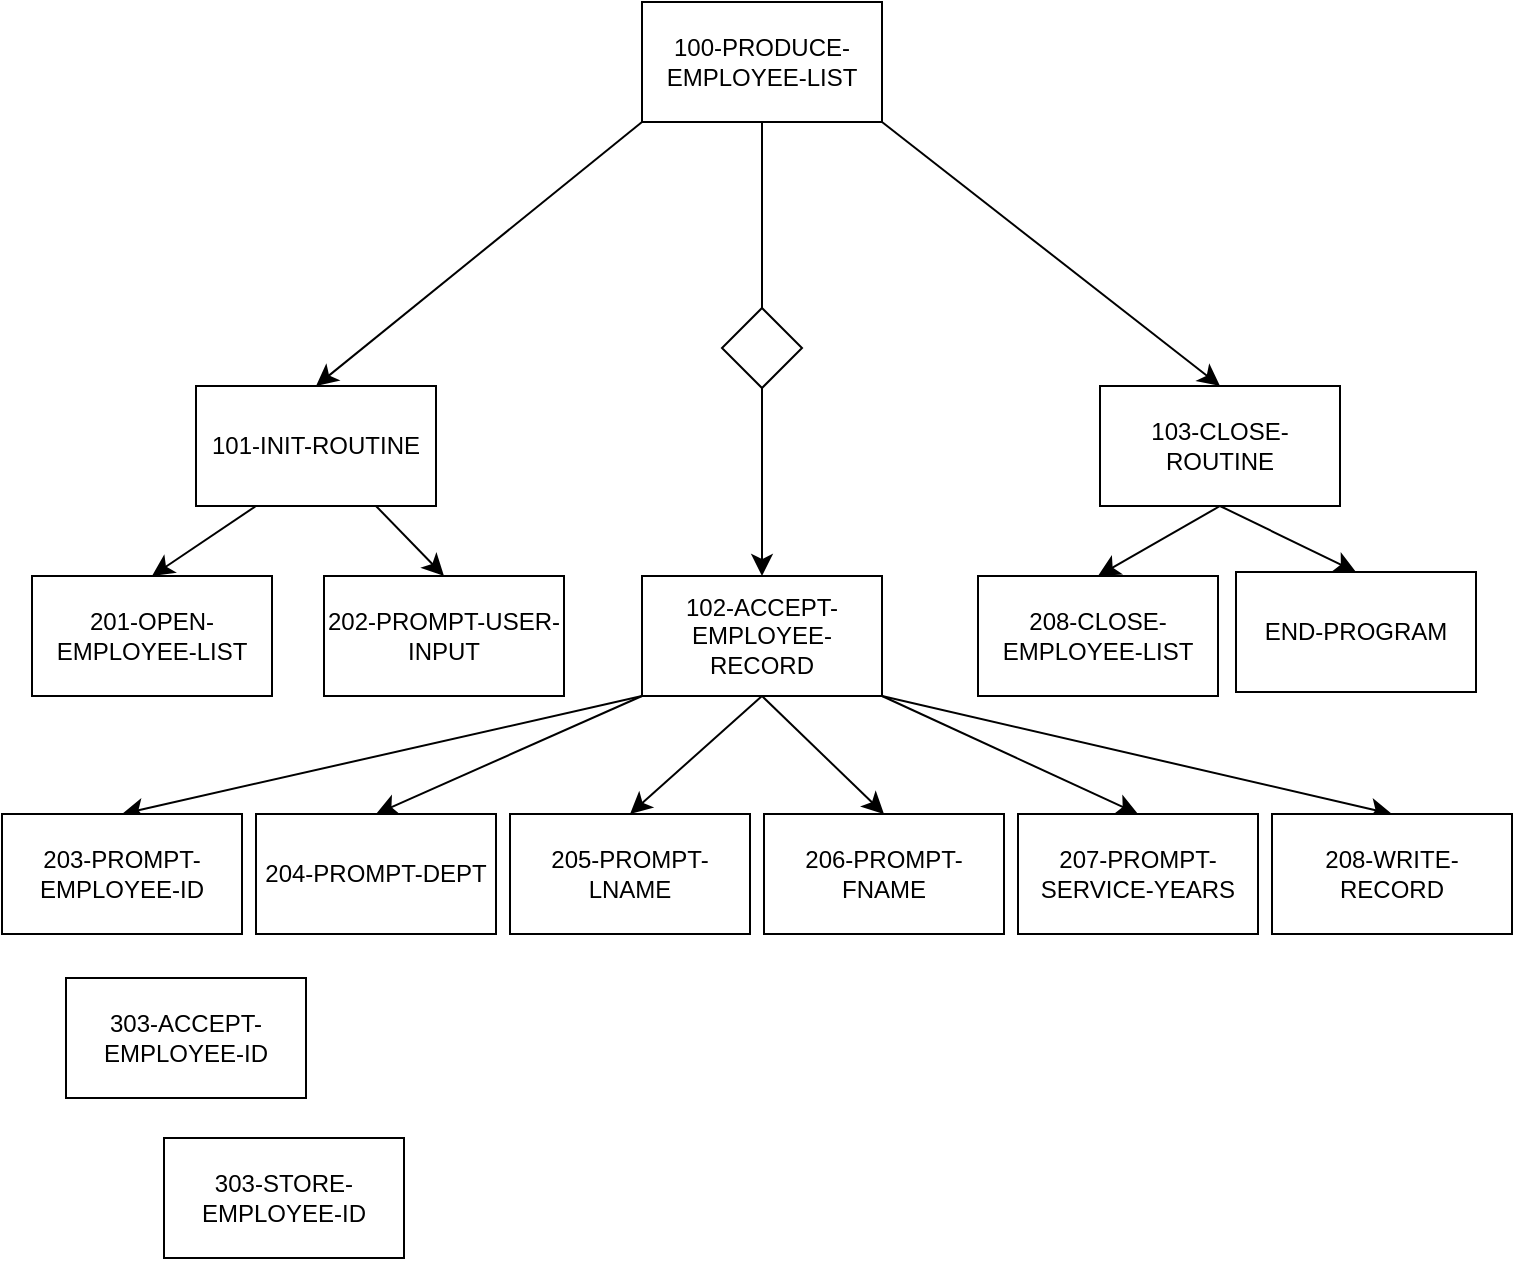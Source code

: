<mxfile version="27.1.4">
  <diagram name="Page-1" id="BujZoUWbbAuTylbUrR1K">
    <mxGraphModel dx="1227" dy="1344" grid="0" gridSize="10" guides="1" tooltips="1" connect="1" arrows="1" fold="1" page="0" pageScale="1" pageWidth="850" pageHeight="1100" math="0" shadow="0">
      <root>
        <mxCell id="0" />
        <mxCell id="1" parent="0" />
        <mxCell id="QD17FKgBwL-icGlesGAo-3" style="edgeStyle=none;curved=1;rounded=0;orthogonalLoop=1;jettySize=auto;html=1;exitX=0;exitY=1;exitDx=0;exitDy=0;fontSize=12;startSize=8;endSize=8;entryX=0.5;entryY=0;entryDx=0;entryDy=0;" edge="1" parent="1" source="6ozQBMaHB9t8dY59FctQ-1" target="6ozQBMaHB9t8dY59FctQ-2">
          <mxGeometry relative="1" as="geometry" />
        </mxCell>
        <mxCell id="QD17FKgBwL-icGlesGAo-4" style="edgeStyle=none;curved=1;rounded=0;orthogonalLoop=1;jettySize=auto;html=1;fontSize=12;startSize=8;endSize=8;exitX=0.5;exitY=1;exitDx=0;exitDy=0;entryX=0.5;entryY=0;entryDx=0;entryDy=0;" edge="1" parent="1" source="6ozQBMaHB9t8dY59FctQ-1" target="6ozQBMaHB9t8dY59FctQ-3">
          <mxGeometry relative="1" as="geometry">
            <mxPoint x="119" y="-138" as="sourcePoint" />
            <mxPoint x="126" y="1" as="targetPoint" />
          </mxGeometry>
        </mxCell>
        <mxCell id="QD17FKgBwL-icGlesGAo-5" style="edgeStyle=none;curved=1;rounded=0;orthogonalLoop=1;jettySize=auto;html=1;exitX=1;exitY=1;exitDx=0;exitDy=0;entryX=0.5;entryY=0;entryDx=0;entryDy=0;fontSize=12;startSize=8;endSize=8;" edge="1" parent="1" source="6ozQBMaHB9t8dY59FctQ-1" target="6ozQBMaHB9t8dY59FctQ-4">
          <mxGeometry relative="1" as="geometry" />
        </mxCell>
        <mxCell id="6ozQBMaHB9t8dY59FctQ-1" value="&lt;div&gt;100-PRODUCE-EMPLOYEE-LIST&lt;/div&gt;" style="rounded=0;whiteSpace=wrap;html=1;" parent="1" vertex="1">
          <mxGeometry x="63" y="-191" width="120" height="60" as="geometry" />
        </mxCell>
        <mxCell id="QD17FKgBwL-icGlesGAo-1" style="edgeStyle=none;curved=1;rounded=0;orthogonalLoop=1;jettySize=auto;html=1;exitX=0.25;exitY=1;exitDx=0;exitDy=0;entryX=0.5;entryY=0;entryDx=0;entryDy=0;fontSize=12;startSize=8;endSize=8;" edge="1" parent="1" source="6ozQBMaHB9t8dY59FctQ-2" target="6ozQBMaHB9t8dY59FctQ-5">
          <mxGeometry relative="1" as="geometry" />
        </mxCell>
        <mxCell id="QD17FKgBwL-icGlesGAo-2" style="edgeStyle=none;curved=1;rounded=0;orthogonalLoop=1;jettySize=auto;html=1;exitX=0.75;exitY=1;exitDx=0;exitDy=0;entryX=0.5;entryY=0;entryDx=0;entryDy=0;fontSize=12;startSize=8;endSize=8;" edge="1" parent="1" source="6ozQBMaHB9t8dY59FctQ-2" target="6ozQBMaHB9t8dY59FctQ-6">
          <mxGeometry relative="1" as="geometry" />
        </mxCell>
        <mxCell id="6ozQBMaHB9t8dY59FctQ-2" value="&lt;div&gt;101-INIT-ROUTINE&lt;/div&gt;" style="rounded=0;whiteSpace=wrap;html=1;" parent="1" vertex="1">
          <mxGeometry x="-160" y="1" width="120" height="60" as="geometry" />
        </mxCell>
        <mxCell id="QD17FKgBwL-icGlesGAo-22" style="edgeStyle=none;curved=1;rounded=0;orthogonalLoop=1;jettySize=auto;html=1;exitX=0;exitY=1;exitDx=0;exitDy=0;entryX=0.5;entryY=0;entryDx=0;entryDy=0;fontSize=12;startSize=8;endSize=8;" edge="1" parent="1" source="6ozQBMaHB9t8dY59FctQ-3" target="QD17FKgBwL-icGlesGAo-7">
          <mxGeometry relative="1" as="geometry" />
        </mxCell>
        <mxCell id="QD17FKgBwL-icGlesGAo-26" style="edgeStyle=none;curved=1;rounded=0;orthogonalLoop=1;jettySize=auto;html=1;exitX=1;exitY=1;exitDx=0;exitDy=0;entryX=0.5;entryY=0;entryDx=0;entryDy=0;fontSize=12;startSize=8;endSize=8;" edge="1" parent="1" source="6ozQBMaHB9t8dY59FctQ-3" target="QD17FKgBwL-icGlesGAo-19">
          <mxGeometry relative="1" as="geometry" />
        </mxCell>
        <mxCell id="QD17FKgBwL-icGlesGAo-33" style="edgeStyle=none;curved=1;rounded=0;orthogonalLoop=1;jettySize=auto;html=1;exitX=1;exitY=1;exitDx=0;exitDy=0;entryX=0.5;entryY=0;entryDx=0;entryDy=0;fontSize=12;startSize=8;endSize=8;" edge="1" parent="1" source="6ozQBMaHB9t8dY59FctQ-3" target="QD17FKgBwL-icGlesGAo-32">
          <mxGeometry relative="1" as="geometry" />
        </mxCell>
        <mxCell id="QD17FKgBwL-icGlesGAo-34" style="edgeStyle=none;curved=1;rounded=0;orthogonalLoop=1;jettySize=auto;html=1;exitX=0;exitY=1;exitDx=0;exitDy=0;entryX=0.5;entryY=0;entryDx=0;entryDy=0;fontSize=12;startSize=8;endSize=8;" edge="1" parent="1" source="6ozQBMaHB9t8dY59FctQ-3" target="QD17FKgBwL-icGlesGAo-16">
          <mxGeometry relative="1" as="geometry" />
        </mxCell>
        <mxCell id="QD17FKgBwL-icGlesGAo-35" style="edgeStyle=none;curved=1;rounded=0;orthogonalLoop=1;jettySize=auto;html=1;exitX=0.5;exitY=1;exitDx=0;exitDy=0;entryX=0.5;entryY=0;entryDx=0;entryDy=0;fontSize=12;startSize=8;endSize=8;" edge="1" parent="1" source="6ozQBMaHB9t8dY59FctQ-3" target="QD17FKgBwL-icGlesGAo-17">
          <mxGeometry relative="1" as="geometry" />
        </mxCell>
        <mxCell id="QD17FKgBwL-icGlesGAo-38" style="edgeStyle=none;curved=1;rounded=0;orthogonalLoop=1;jettySize=auto;html=1;exitX=0.5;exitY=1;exitDx=0;exitDy=0;entryX=0.5;entryY=0;entryDx=0;entryDy=0;fontSize=12;startSize=8;endSize=8;" edge="1" parent="1" source="6ozQBMaHB9t8dY59FctQ-3" target="QD17FKgBwL-icGlesGAo-18">
          <mxGeometry relative="1" as="geometry" />
        </mxCell>
        <mxCell id="6ozQBMaHB9t8dY59FctQ-3" value="&lt;div&gt;102-ACCEPT-EMPLOYEE-RECORD&lt;/div&gt;" style="rounded=0;whiteSpace=wrap;html=1;" parent="1" vertex="1">
          <mxGeometry x="63" y="96" width="120" height="60" as="geometry" />
        </mxCell>
        <mxCell id="QD17FKgBwL-icGlesGAo-9" style="edgeStyle=none;curved=1;rounded=0;orthogonalLoop=1;jettySize=auto;html=1;exitX=0.5;exitY=1;exitDx=0;exitDy=0;entryX=0.5;entryY=0;entryDx=0;entryDy=0;fontSize=12;startSize=8;endSize=8;" edge="1" parent="1" source="6ozQBMaHB9t8dY59FctQ-4" target="QD17FKgBwL-icGlesGAo-8">
          <mxGeometry relative="1" as="geometry" />
        </mxCell>
        <mxCell id="QD17FKgBwL-icGlesGAo-10" style="edgeStyle=none;curved=1;rounded=0;orthogonalLoop=1;jettySize=auto;html=1;exitX=0.5;exitY=1;exitDx=0;exitDy=0;entryX=0.5;entryY=0;entryDx=0;entryDy=0;fontSize=12;startSize=8;endSize=8;" edge="1" parent="1" source="6ozQBMaHB9t8dY59FctQ-4" target="QD17FKgBwL-icGlesGAo-6">
          <mxGeometry relative="1" as="geometry" />
        </mxCell>
        <mxCell id="6ozQBMaHB9t8dY59FctQ-4" value="&lt;div&gt;103-CLOSE-ROUTINE&lt;/div&gt;" style="rounded=0;whiteSpace=wrap;html=1;" parent="1" vertex="1">
          <mxGeometry x="292" y="1" width="120" height="60" as="geometry" />
        </mxCell>
        <mxCell id="6ozQBMaHB9t8dY59FctQ-5" value="&lt;div&gt;201-OPEN-EMPLOYEE-LIST&lt;/div&gt;" style="rounded=0;whiteSpace=wrap;html=1;" parent="1" vertex="1">
          <mxGeometry x="-242" y="96" width="120" height="60" as="geometry" />
        </mxCell>
        <mxCell id="6ozQBMaHB9t8dY59FctQ-6" value="&lt;div&gt;202-PROMPT-USER-INPUT&lt;/div&gt;" style="rounded=0;whiteSpace=wrap;html=1;" parent="1" vertex="1">
          <mxGeometry x="-96" y="96" width="120" height="60" as="geometry" />
        </mxCell>
        <mxCell id="QD17FKgBwL-icGlesGAo-6" value="END-PROGRAM" style="rounded=0;whiteSpace=wrap;html=1;" vertex="1" parent="1">
          <mxGeometry x="360" y="94" width="120" height="60" as="geometry" />
        </mxCell>
        <mxCell id="QD17FKgBwL-icGlesGAo-7" value="&lt;div&gt;203-PROMPT-EMPLOYEE-ID&lt;/div&gt;" style="rounded=0;whiteSpace=wrap;html=1;" vertex="1" parent="1">
          <mxGeometry x="-257" y="215" width="120" height="60" as="geometry" />
        </mxCell>
        <mxCell id="QD17FKgBwL-icGlesGAo-8" value="208-CLOSE-EMPLOYEE-LIST" style="rounded=0;whiteSpace=wrap;html=1;" vertex="1" parent="1">
          <mxGeometry x="231" y="96" width="120" height="60" as="geometry" />
        </mxCell>
        <mxCell id="QD17FKgBwL-icGlesGAo-11" value="" style="rhombus;whiteSpace=wrap;html=1;" vertex="1" parent="1">
          <mxGeometry x="103" y="-38" width="40" height="40" as="geometry" />
        </mxCell>
        <mxCell id="QD17FKgBwL-icGlesGAo-16" value="&lt;div&gt;204-PROMPT-DEPT&lt;/div&gt;" style="rounded=0;whiteSpace=wrap;html=1;" vertex="1" parent="1">
          <mxGeometry x="-130" y="215" width="120" height="60" as="geometry" />
        </mxCell>
        <mxCell id="QD17FKgBwL-icGlesGAo-17" value="&lt;div&gt;206-PROMPT-FNAME&lt;/div&gt;" style="rounded=0;whiteSpace=wrap;html=1;" vertex="1" parent="1">
          <mxGeometry x="124" y="215" width="120" height="60" as="geometry" />
        </mxCell>
        <mxCell id="QD17FKgBwL-icGlesGAo-18" value="&lt;div&gt;205-PROMPT-LNAME&lt;/div&gt;" style="rounded=0;whiteSpace=wrap;html=1;" vertex="1" parent="1">
          <mxGeometry x="-3" y="215" width="120" height="60" as="geometry" />
        </mxCell>
        <mxCell id="QD17FKgBwL-icGlesGAo-19" value="&lt;div&gt;207-PROMPT-SERVICE-YEARS&lt;/div&gt;" style="rounded=0;whiteSpace=wrap;html=1;" vertex="1" parent="1">
          <mxGeometry x="251" y="215" width="120" height="60" as="geometry" />
        </mxCell>
        <mxCell id="QD17FKgBwL-icGlesGAo-20" value="&lt;div&gt;303-ACCEPT-EMPLOYEE-ID&lt;/div&gt;" style="rounded=0;whiteSpace=wrap;html=1;" vertex="1" parent="1">
          <mxGeometry x="-225" y="297" width="120" height="60" as="geometry" />
        </mxCell>
        <mxCell id="QD17FKgBwL-icGlesGAo-21" value="&lt;div&gt;303-STORE-EMPLOYEE-ID&lt;/div&gt;" style="rounded=0;whiteSpace=wrap;html=1;" vertex="1" parent="1">
          <mxGeometry x="-176" y="377" width="120" height="60" as="geometry" />
        </mxCell>
        <mxCell id="QD17FKgBwL-icGlesGAo-32" value="&lt;div&gt;208-WRITE-RECORD&lt;/div&gt;" style="rounded=0;whiteSpace=wrap;html=1;" vertex="1" parent="1">
          <mxGeometry x="378" y="215" width="120" height="60" as="geometry" />
        </mxCell>
      </root>
    </mxGraphModel>
  </diagram>
</mxfile>
